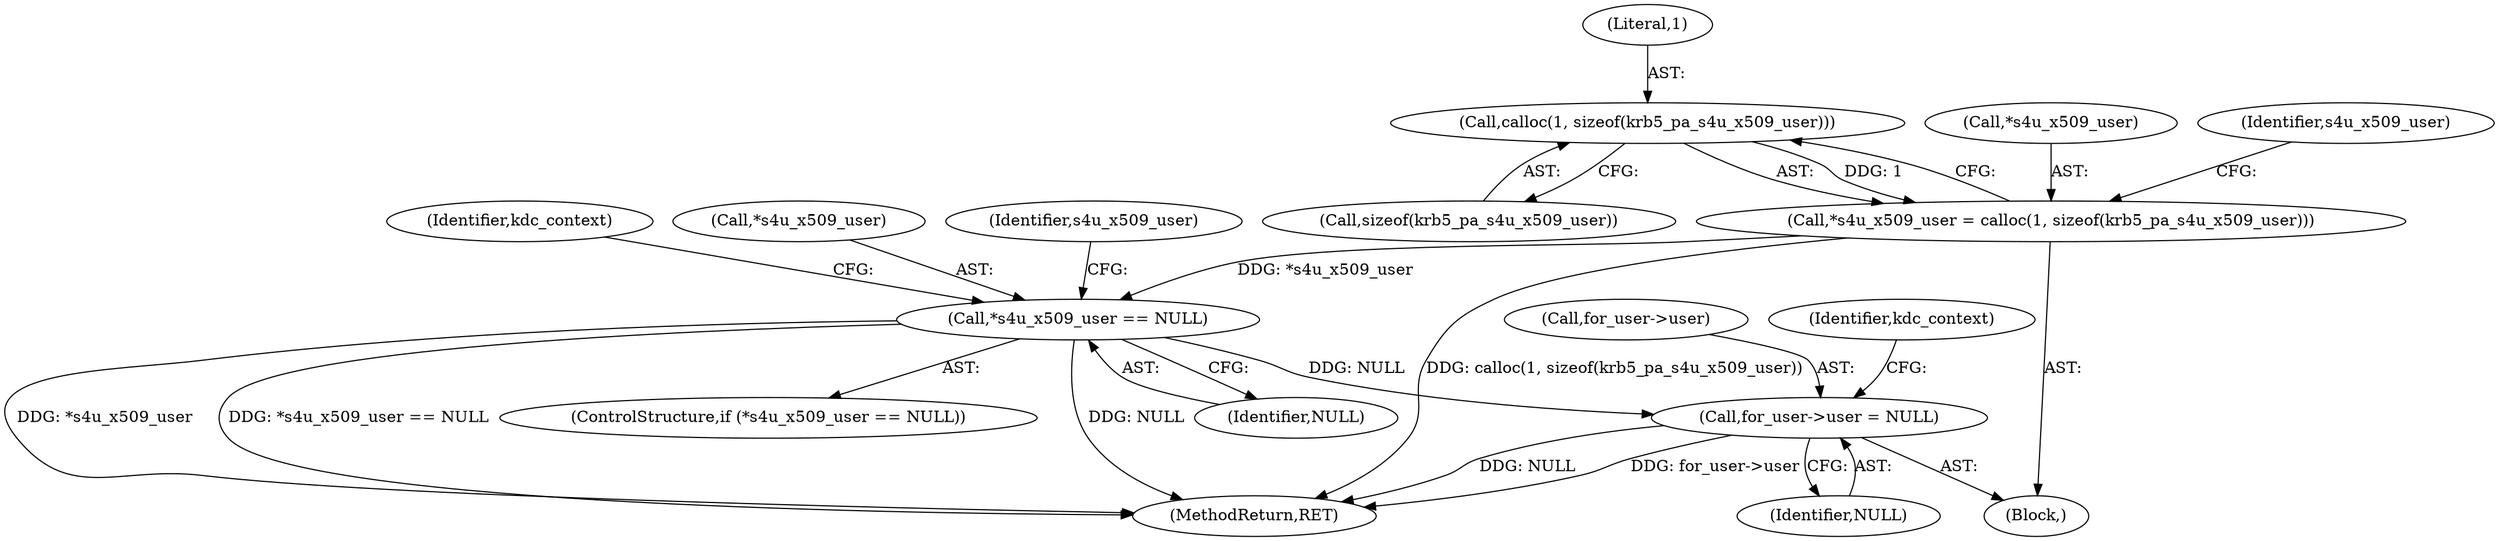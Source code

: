 digraph "0_krb5_ffb35baac6981f9e8914f8f3bffd37f284b85970_1@API" {
"1000163" [label="(Call,calloc(1, sizeof(krb5_pa_s4u_x509_user)))"];
"1000160" [label="(Call,*s4u_x509_user = calloc(1, sizeof(krb5_pa_s4u_x509_user)))"];
"1000168" [label="(Call,*s4u_x509_user == NULL)"];
"1000188" [label="(Call,for_user->user = NULL)"];
"1000161" [label="(Call,*s4u_x509_user)"];
"1000174" [label="(Identifier,kdc_context)"];
"1000189" [label="(Call,for_user->user)"];
"1000171" [label="(Identifier,NULL)"];
"1000192" [label="(Identifier,NULL)"];
"1000169" [label="(Call,*s4u_x509_user)"];
"1000168" [label="(Call,*s4u_x509_user == NULL)"];
"1000160" [label="(Call,*s4u_x509_user = calloc(1, sizeof(krb5_pa_s4u_x509_user)))"];
"1000188" [label="(Call,for_user->user = NULL)"];
"1000170" [label="(Identifier,s4u_x509_user)"];
"1000167" [label="(ControlStructure,if (*s4u_x509_user == NULL))"];
"1000182" [label="(Identifier,s4u_x509_user)"];
"1000194" [label="(Identifier,kdc_context)"];
"1000198" [label="(MethodReturn,RET)"];
"1000106" [label="(Block,)"];
"1000165" [label="(Call,sizeof(krb5_pa_s4u_x509_user))"];
"1000164" [label="(Literal,1)"];
"1000163" [label="(Call,calloc(1, sizeof(krb5_pa_s4u_x509_user)))"];
"1000163" -> "1000160"  [label="AST: "];
"1000163" -> "1000165"  [label="CFG: "];
"1000164" -> "1000163"  [label="AST: "];
"1000165" -> "1000163"  [label="AST: "];
"1000160" -> "1000163"  [label="CFG: "];
"1000163" -> "1000160"  [label="DDG: 1"];
"1000160" -> "1000106"  [label="AST: "];
"1000161" -> "1000160"  [label="AST: "];
"1000170" -> "1000160"  [label="CFG: "];
"1000160" -> "1000198"  [label="DDG: calloc(1, sizeof(krb5_pa_s4u_x509_user))"];
"1000160" -> "1000168"  [label="DDG: *s4u_x509_user"];
"1000168" -> "1000167"  [label="AST: "];
"1000168" -> "1000171"  [label="CFG: "];
"1000169" -> "1000168"  [label="AST: "];
"1000171" -> "1000168"  [label="AST: "];
"1000174" -> "1000168"  [label="CFG: "];
"1000182" -> "1000168"  [label="CFG: "];
"1000168" -> "1000198"  [label="DDG: *s4u_x509_user"];
"1000168" -> "1000198"  [label="DDG: *s4u_x509_user == NULL"];
"1000168" -> "1000198"  [label="DDG: NULL"];
"1000168" -> "1000188"  [label="DDG: NULL"];
"1000188" -> "1000106"  [label="AST: "];
"1000188" -> "1000192"  [label="CFG: "];
"1000189" -> "1000188"  [label="AST: "];
"1000192" -> "1000188"  [label="AST: "];
"1000194" -> "1000188"  [label="CFG: "];
"1000188" -> "1000198"  [label="DDG: for_user->user"];
"1000188" -> "1000198"  [label="DDG: NULL"];
}
